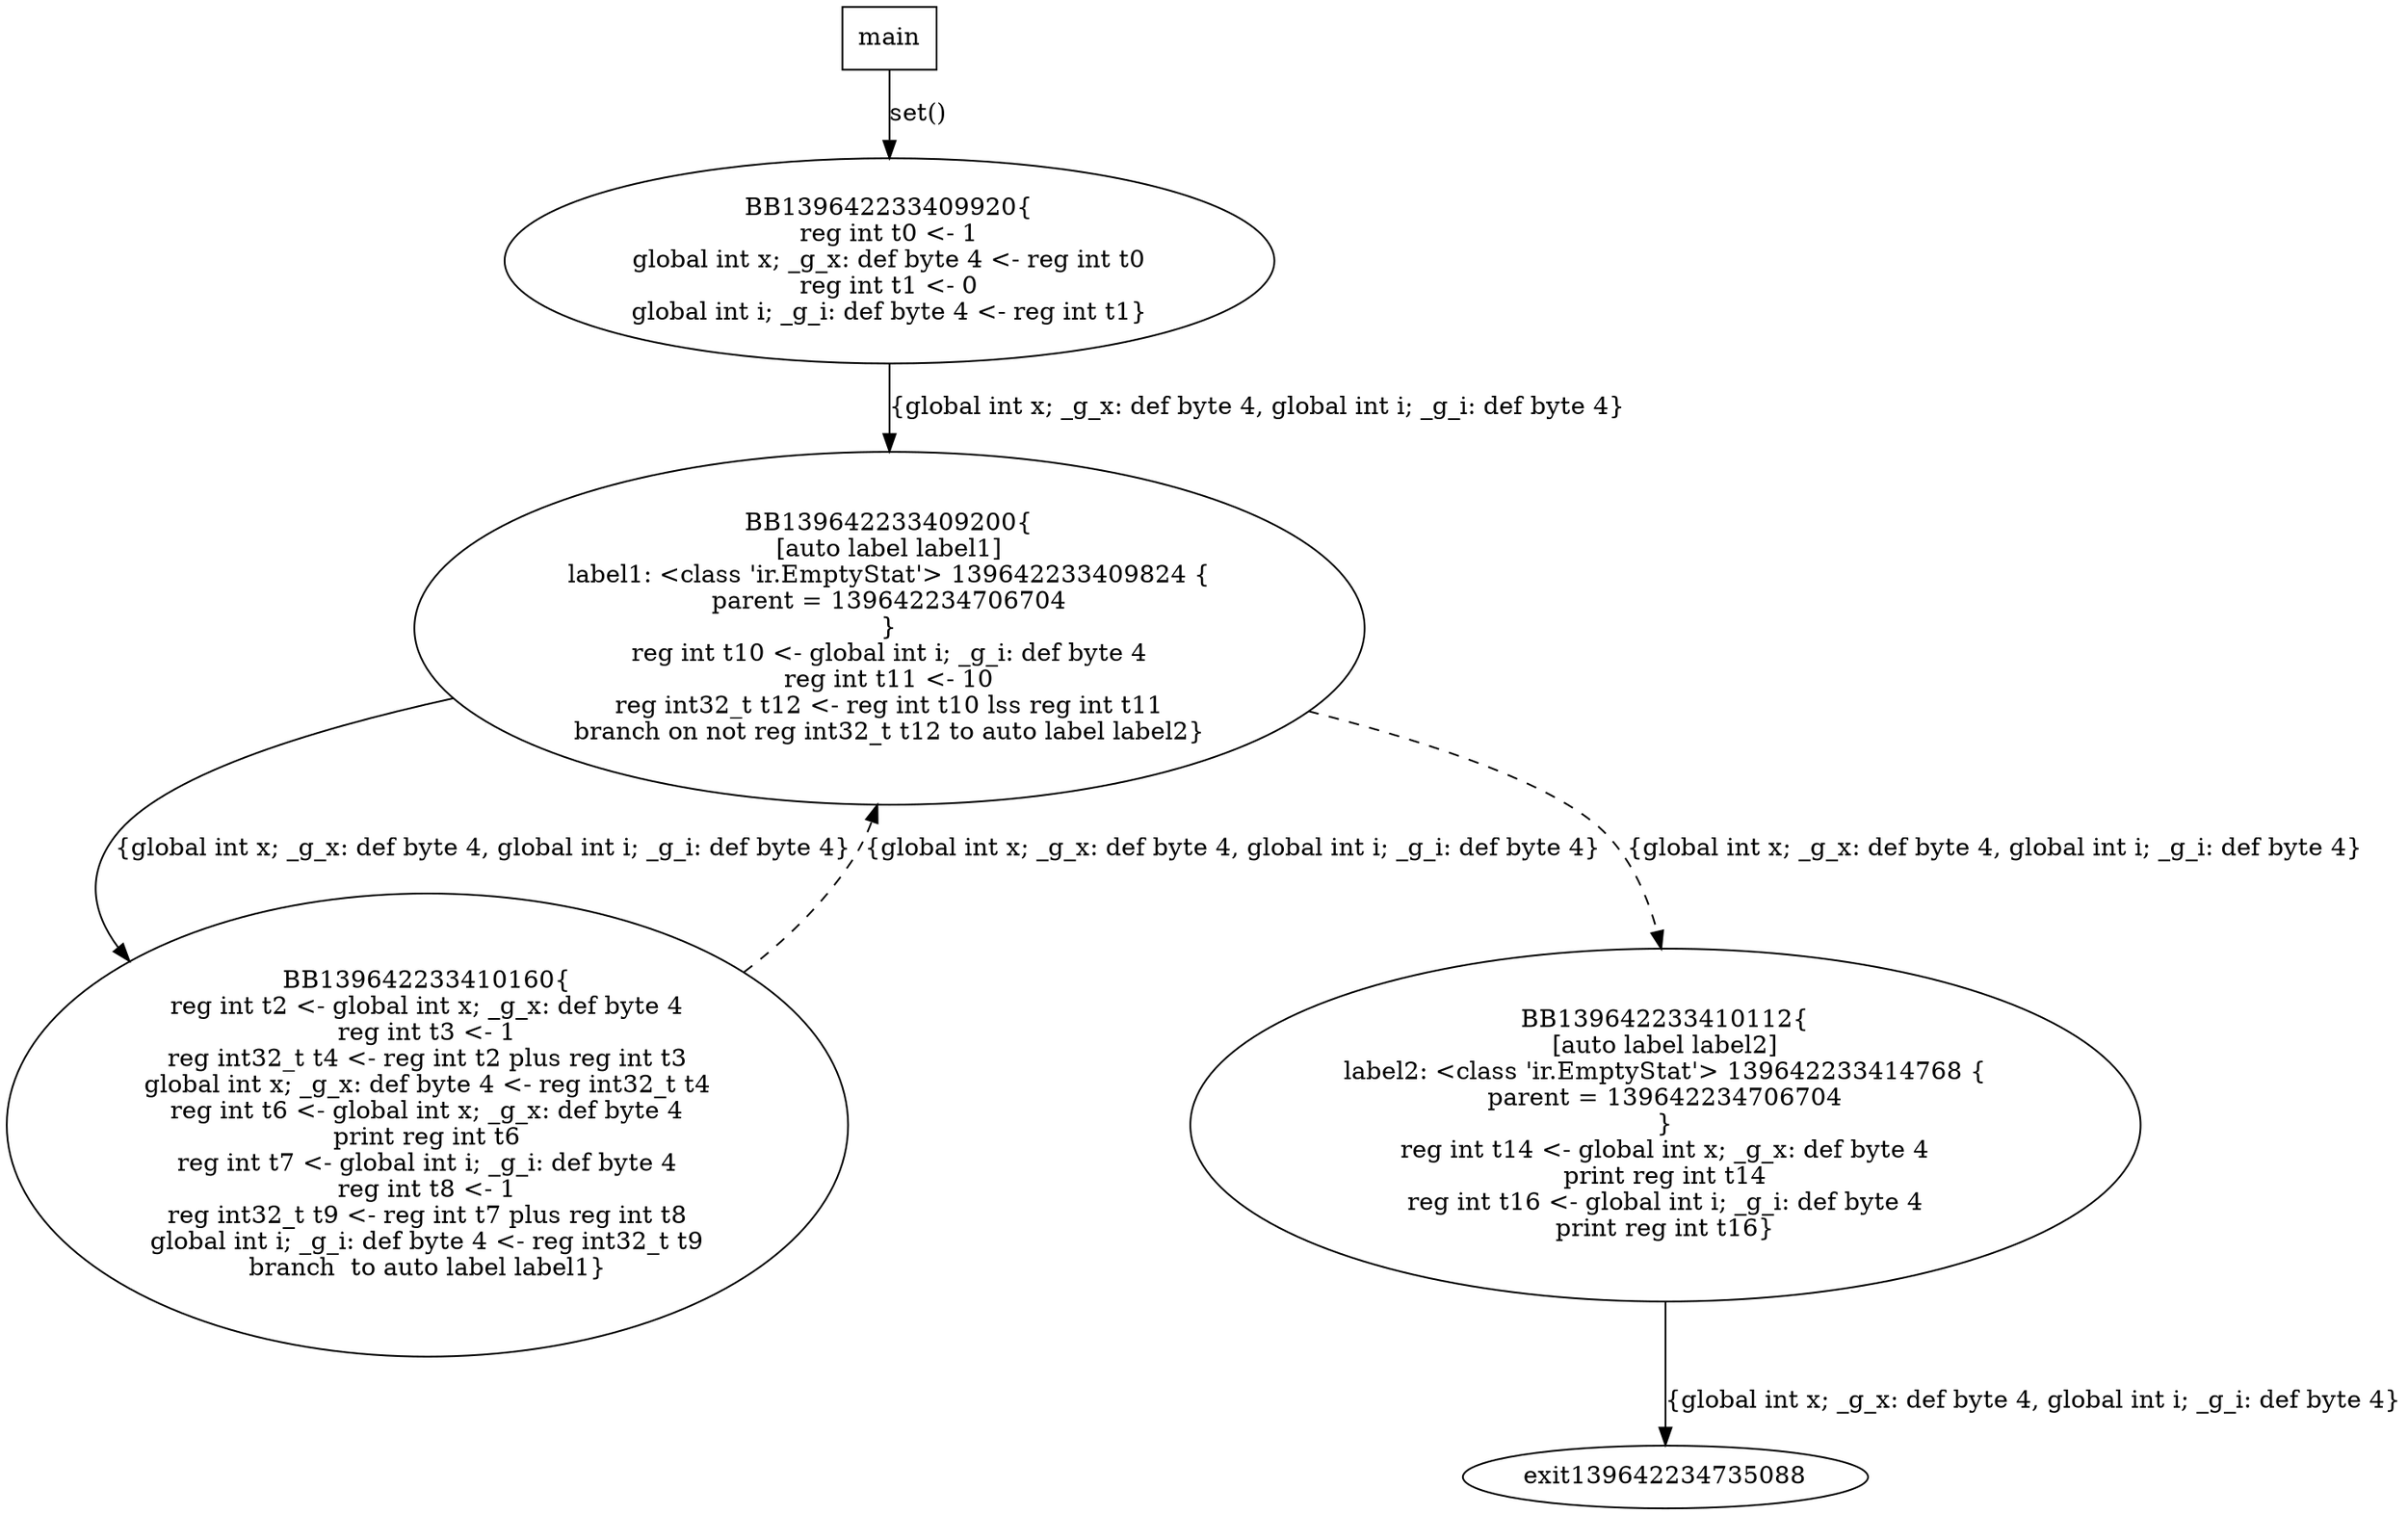 digraph G {
139642233409920 [label="BB139642233409920{\nreg int t0 <- 1\nglobal int x; _g_x: def byte 4 <- reg int t0\nreg int t1 <- 0\nglobal int i; _g_i: def byte 4 <- reg int t1}"];
139642233409920 -> 139642233409200 [label="{global int x; _g_x: def byte 4, global int i; _g_i: def byte 4}"];
139642233409200 [label="BB139642233409200{\n[auto label label1]\nlabel1: <class 'ir.EmptyStat'> 139642233409824 {
parent = 139642234706704
}\nreg int t10 <- global int i; _g_i: def byte 4\nreg int t11 <- 10\nreg int32_t t12 <- reg int t10 lss reg int t11\nbranch on not reg int32_t t12 to auto label label2}"];
139642233409200 -> 139642233410160 [label="{global int x; _g_x: def byte 4, global int i; _g_i: def byte 4}"];
139642233409200 -> 139642233410112 [style=dashed,label="{global int x; _g_x: def byte 4, global int i; _g_i: def byte 4}"];
139642233410160 [label="BB139642233410160{\nreg int t2 <- global int x; _g_x: def byte 4\nreg int t3 <- 1\nreg int32_t t4 <- reg int t2 plus reg int t3\nglobal int x; _g_x: def byte 4 <- reg int32_t t4\nreg int t6 <- global int x; _g_x: def byte 4\nprint reg int t6\nreg int t7 <- global int i; _g_i: def byte 4\nreg int t8 <- 1\nreg int32_t t9 <- reg int t7 plus reg int t8\nglobal int i; _g_i: def byte 4 <- reg int32_t t9\nbranch  to auto label label1}"];
139642233410160 -> 139642233409200 [style=dashed,label="{global int x; _g_x: def byte 4, global int i; _g_i: def byte 4}"];
139642233410112 [label="BB139642233410112{\n[auto label label2]\nlabel2: <class 'ir.EmptyStat'> 139642233414768 {
parent = 139642234706704
}\nreg int t14 <- global int x; _g_x: def byte 4\nprint reg int t14\nreg int t16 <- global int i; _g_i: def byte 4\nprint reg int t16}"];
139642233410112 -> exit139642234735088 [label="{global int x; _g_x: def byte 4, global int i; _g_i: def byte 4}"];
main [shape=box];
main -> 139642233409920 [label="set()"];
}
